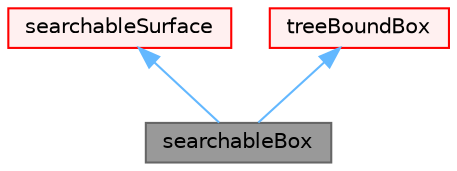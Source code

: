 digraph "searchableBox"
{
 // LATEX_PDF_SIZE
  bgcolor="transparent";
  edge [fontname=Helvetica,fontsize=10,labelfontname=Helvetica,labelfontsize=10];
  node [fontname=Helvetica,fontsize=10,shape=box,height=0.2,width=0.4];
  Node1 [id="Node000001",label="searchableBox",height=0.2,width=0.4,color="gray40", fillcolor="grey60", style="filled", fontcolor="black",tooltip="Searching on bounding box."];
  Node2 -> Node1 [id="edge1_Node000001_Node000002",dir="back",color="steelblue1",style="solid",tooltip=" "];
  Node2 [id="Node000002",label="searchableSurface",height=0.2,width=0.4,color="red", fillcolor="#FFF0F0", style="filled",URL="$classFoam_1_1searchableSurface.html",tooltip="Base class of (analytical or triangulated) surface. Encapsulates all the search routines...."];
  Node8 -> Node1 [id="edge2_Node000001_Node000008",dir="back",color="steelblue1",style="solid",tooltip=" "];
  Node8 [id="Node000008",label="treeBoundBox",height=0.2,width=0.4,color="red", fillcolor="#FFF0F0", style="filled",URL="$classFoam_1_1treeBoundBox.html",tooltip="Standard boundBox with extra functionality for use in octree."];
}
